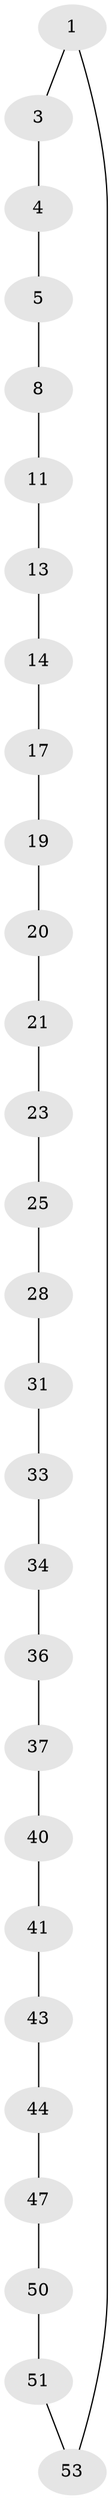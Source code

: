 // original degree distribution, {2: 1.0}
// Generated by graph-tools (version 1.1) at 2025/20/03/04/25 18:20:07]
// undirected, 28 vertices, 28 edges
graph export_dot {
graph [start="1"]
  node [color=gray90,style=filled];
  1 [super="+56+2"];
  3;
  4;
  5 [super="+6"];
  8 [super="+9"];
  11 [super="+12"];
  13;
  14 [super="+15"];
  17 [super="+18"];
  19;
  20;
  21 [super="+22"];
  23 [super="+24"];
  25 [super="+26"];
  28 [super="+29"];
  31 [super="+32"];
  33;
  34 [super="+35"];
  36;
  37 [super="+38"];
  40;
  41 [super="+42"];
  43;
  44 [super="+45"];
  47 [super="+48"];
  50;
  51 [super="+52"];
  53 [super="+54"];
  1 -- 3;
  1 -- 53;
  3 -- 4;
  4 -- 5;
  5 -- 8;
  8 -- 11;
  11 -- 13;
  13 -- 14;
  14 -- 17;
  17 -- 19;
  19 -- 20;
  20 -- 21;
  21 -- 23;
  23 -- 25;
  25 -- 28;
  28 -- 31;
  31 -- 33;
  33 -- 34;
  34 -- 36;
  36 -- 37;
  37 -- 40;
  40 -- 41;
  41 -- 43;
  43 -- 44;
  44 -- 47;
  47 -- 50;
  50 -- 51;
  51 -- 53;
}
